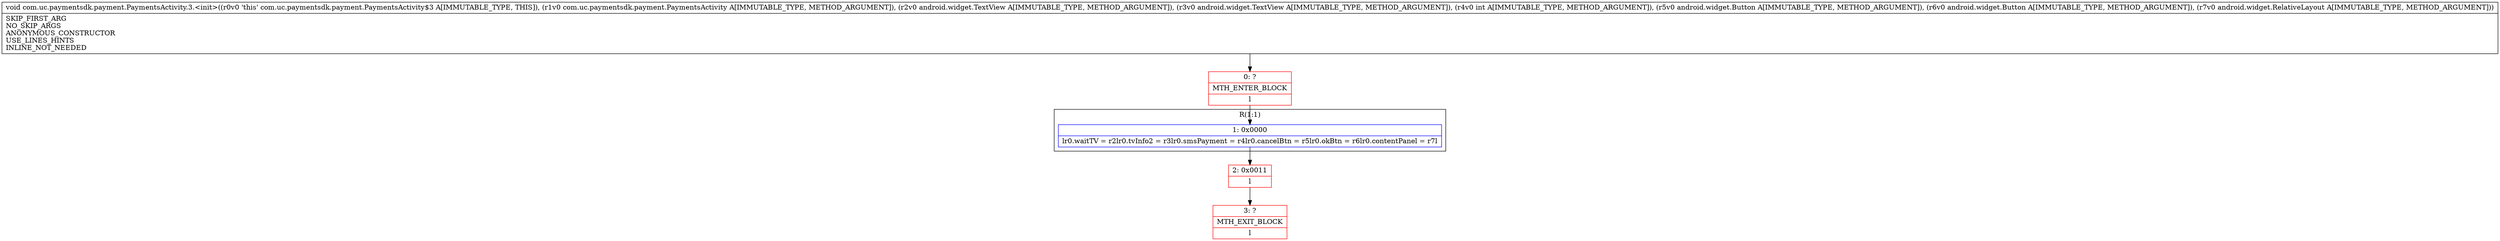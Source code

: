 digraph "CFG forcom.uc.paymentsdk.payment.PaymentsActivity.3.\<init\>(Lcom\/uc\/paymentsdk\/payment\/PaymentsActivity;Landroid\/widget\/TextView;Landroid\/widget\/TextView;ILandroid\/widget\/Button;Landroid\/widget\/Button;Landroid\/widget\/RelativeLayout;)V" {
subgraph cluster_Region_229625863 {
label = "R(1:1)";
node [shape=record,color=blue];
Node_1 [shape=record,label="{1\:\ 0x0000|lr0.waitTV = r2lr0.tvInfo2 = r3lr0.smsPayment = r4lr0.cancelBtn = r5lr0.okBtn = r6lr0.contentPanel = r7l}"];
}
Node_0 [shape=record,color=red,label="{0\:\ ?|MTH_ENTER_BLOCK\l|l}"];
Node_2 [shape=record,color=red,label="{2\:\ 0x0011|l}"];
Node_3 [shape=record,color=red,label="{3\:\ ?|MTH_EXIT_BLOCK\l|l}"];
MethodNode[shape=record,label="{void com.uc.paymentsdk.payment.PaymentsActivity.3.\<init\>((r0v0 'this' com.uc.paymentsdk.payment.PaymentsActivity$3 A[IMMUTABLE_TYPE, THIS]), (r1v0 com.uc.paymentsdk.payment.PaymentsActivity A[IMMUTABLE_TYPE, METHOD_ARGUMENT]), (r2v0 android.widget.TextView A[IMMUTABLE_TYPE, METHOD_ARGUMENT]), (r3v0 android.widget.TextView A[IMMUTABLE_TYPE, METHOD_ARGUMENT]), (r4v0 int A[IMMUTABLE_TYPE, METHOD_ARGUMENT]), (r5v0 android.widget.Button A[IMMUTABLE_TYPE, METHOD_ARGUMENT]), (r6v0 android.widget.Button A[IMMUTABLE_TYPE, METHOD_ARGUMENT]), (r7v0 android.widget.RelativeLayout A[IMMUTABLE_TYPE, METHOD_ARGUMENT]))  | SKIP_FIRST_ARG\lNO_SKIP_ARGS\lANONYMOUS_CONSTRUCTOR\lUSE_LINES_HINTS\lINLINE_NOT_NEEDED\l}"];
MethodNode -> Node_0;
Node_1 -> Node_2;
Node_0 -> Node_1;
Node_2 -> Node_3;
}

